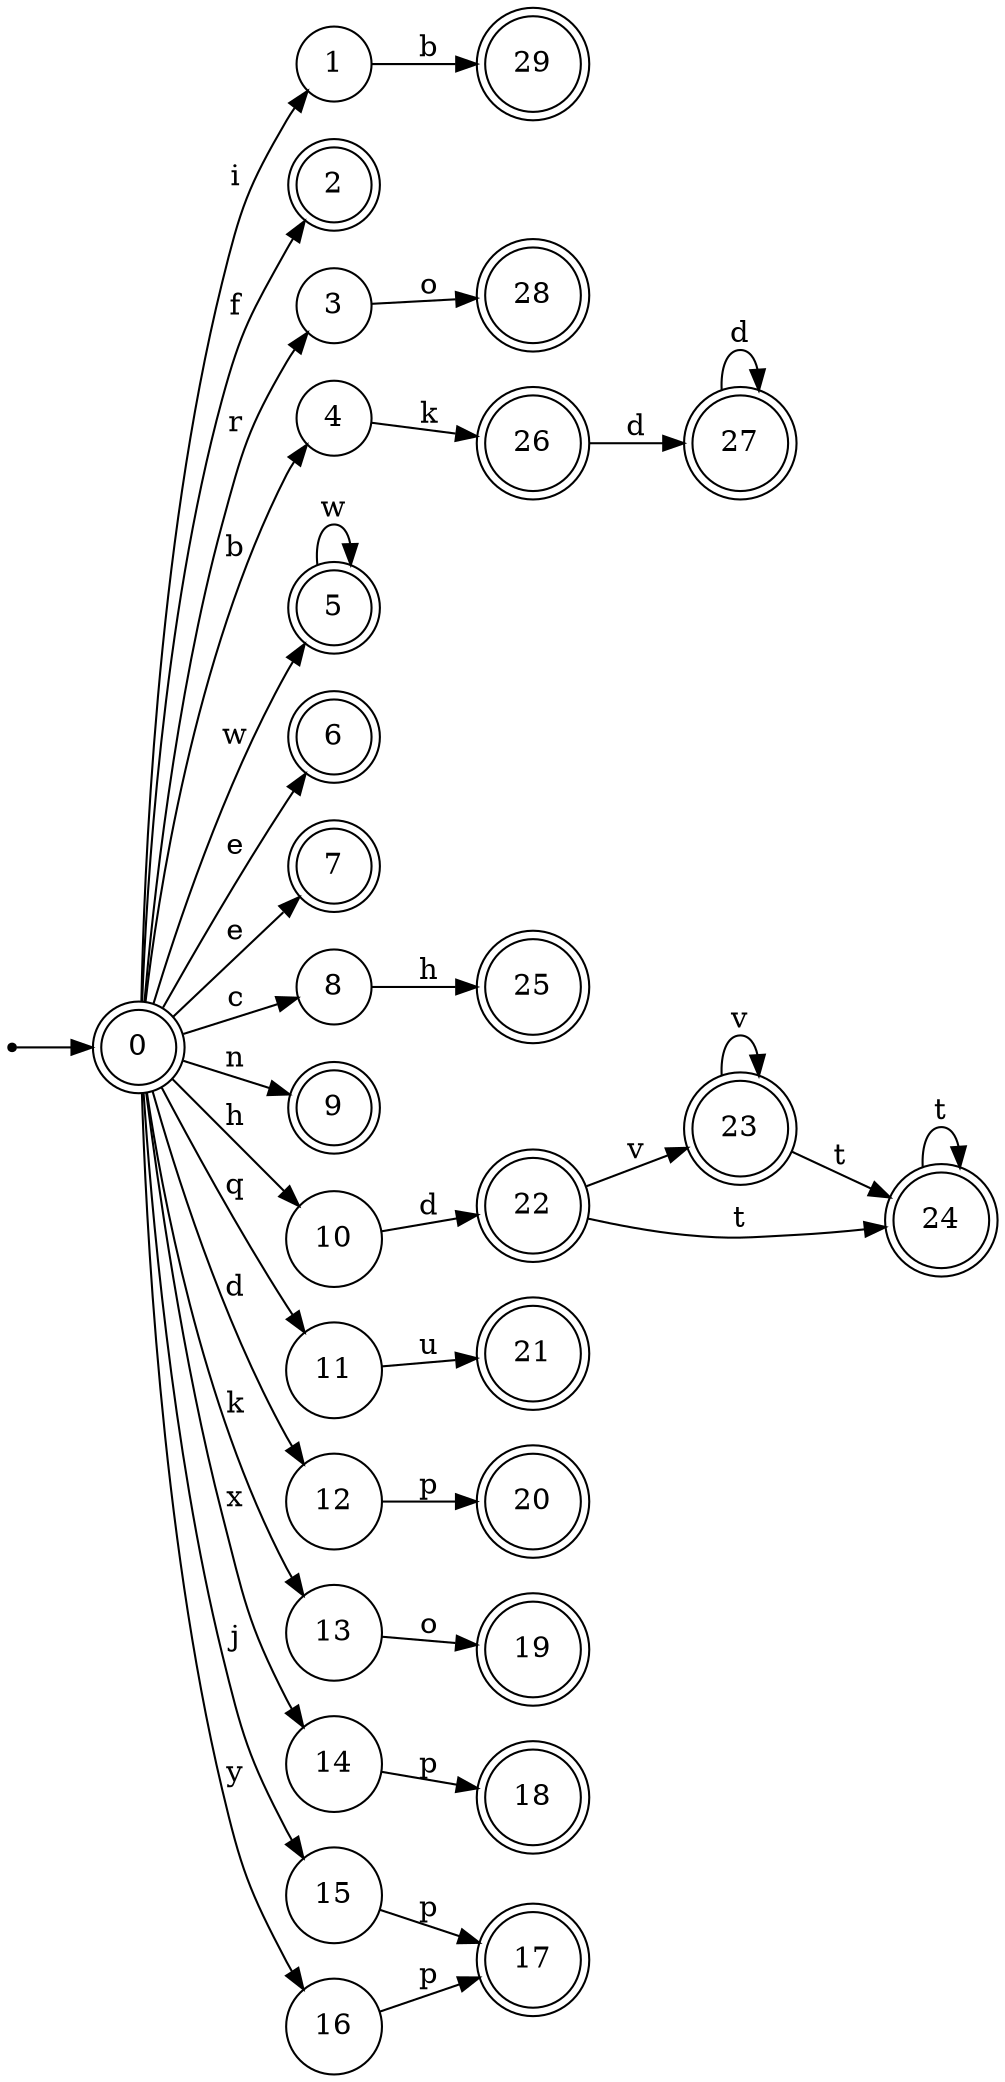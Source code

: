 digraph finite_state_machine {
rankdir=LR;
size="20,20";
node [shape = point]; "dummy0"
node [shape = doublecircle]; "0";"dummy0" -> "0";
node [shape = circle]; "1";
node [shape = doublecircle]; "2";node [shape = circle]; "3";
node [shape = circle]; "4";
node [shape = doublecircle]; "5";node [shape = doublecircle]; "6";node [shape = doublecircle]; "7";node [shape = circle]; "8";
node [shape = doublecircle]; "9";node [shape = circle]; "10";
node [shape = circle]; "11";
node [shape = circle]; "12";
node [shape = circle]; "13";
node [shape = circle]; "14";
node [shape = circle]; "15";
node [shape = circle]; "16";
node [shape = doublecircle]; "17";node [shape = doublecircle]; "18";node [shape = doublecircle]; "19";node [shape = doublecircle]; "20";node [shape = doublecircle]; "21";node [shape = doublecircle]; "22";node [shape = doublecircle]; "23";node [shape = doublecircle]; "24";node [shape = doublecircle]; "25";node [shape = doublecircle]; "26";node [shape = doublecircle]; "27";node [shape = doublecircle]; "28";node [shape = doublecircle]; "29";"0" -> "1" [label = "i"];
 "0" -> "2" [label = "f"];
 "0" -> "3" [label = "r"];
 "0" -> "4" [label = "b"];
 "0" -> "5" [label = "w"];
 "0" -> "6" [label = "e"];
 "0" -> "7" [label = "e"];
 "0" -> "8" [label = "c"];
 "0" -> "9" [label = "n"];
 "0" -> "10" [label = "h"];
 "0" -> "11" [label = "q"];
 "0" -> "12" [label = "d"];
 "0" -> "13" [label = "k"];
 "0" -> "14" [label = "x"];
 "0" -> "15" [label = "j"];
 "0" -> "16" [label = "y"];
 "16" -> "17" [label = "p"];
 "15" -> "17" [label = "p"];
 "14" -> "18" [label = "p"];
 "13" -> "19" [label = "o"];
 "12" -> "20" [label = "p"];
 "11" -> "21" [label = "u"];
 "10" -> "22" [label = "d"];
 "22" -> "23" [label = "v"];
 "22" -> "24" [label = "t"];
 "24" -> "24" [label = "t"];
 "23" -> "23" [label = "v"];
 "23" -> "24" [label = "t"];
 "8" -> "25" [label = "h"];
 "5" -> "5" [label = "w"];
 "4" -> "26" [label = "k"];
 "26" -> "27" [label = "d"];
 "27" -> "27" [label = "d"];
 "3" -> "28" [label = "o"];
 "1" -> "29" [label = "b"];
 }
